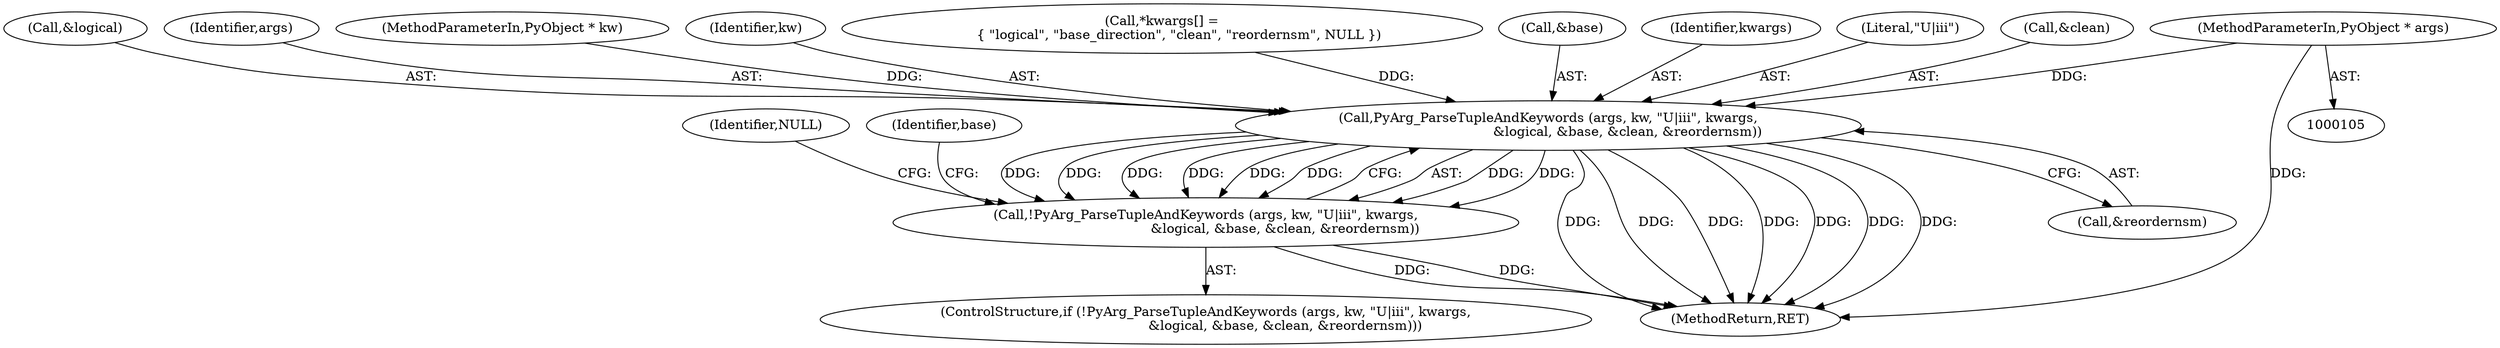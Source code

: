 digraph "0_pyfribidi_d2860c655357975e7b32d84e6b45e98f0dcecd7a_2@pointer" {
"1000107" [label="(MethodParameterIn,PyObject * args)"];
"1000131" [label="(Call,PyArg_ParseTupleAndKeywords (args, kw, \"U|iii\", kwargs,\n                                      &logical, &base, &clean, &reordernsm))"];
"1000130" [label="(Call,!PyArg_ParseTupleAndKeywords (args, kw, \"U|iii\", kwargs,\n                                      &logical, &base, &clean, &reordernsm))"];
"1000131" [label="(Call,PyArg_ParseTupleAndKeywords (args, kw, \"U|iii\", kwargs,\n                                      &logical, &base, &clean, &reordernsm))"];
"1000134" [label="(Literal,\"U|iii\")"];
"1000146" [label="(Identifier,NULL)"];
"1000140" [label="(Call,&clean)"];
"1000130" [label="(Call,!PyArg_ParseTupleAndKeywords (args, kw, \"U|iii\", kwargs,\n                                      &logical, &base, &clean, &reordernsm))"];
"1000142" [label="(Call,&reordernsm)"];
"1000107" [label="(MethodParameterIn,PyObject * args)"];
"1000136" [label="(Call,&logical)"];
"1000132" [label="(Identifier,args)"];
"1000108" [label="(MethodParameterIn,PyObject * kw)"];
"1000151" [label="(Identifier,base)"];
"1000133" [label="(Identifier,kw)"];
"1000127" [label="(Call,*kwargs[] =\n        { \"logical\", \"base_direction\", \"clean\", \"reordernsm\", NULL })"];
"1000129" [label="(ControlStructure,if (!PyArg_ParseTupleAndKeywords (args, kw, \"U|iii\", kwargs,\n                                      &logical, &base, &clean, &reordernsm)))"];
"1000172" [label="(MethodReturn,RET)"];
"1000138" [label="(Call,&base)"];
"1000135" [label="(Identifier,kwargs)"];
"1000107" -> "1000105"  [label="AST: "];
"1000107" -> "1000172"  [label="DDG: "];
"1000107" -> "1000131"  [label="DDG: "];
"1000131" -> "1000130"  [label="AST: "];
"1000131" -> "1000142"  [label="CFG: "];
"1000132" -> "1000131"  [label="AST: "];
"1000133" -> "1000131"  [label="AST: "];
"1000134" -> "1000131"  [label="AST: "];
"1000135" -> "1000131"  [label="AST: "];
"1000136" -> "1000131"  [label="AST: "];
"1000138" -> "1000131"  [label="AST: "];
"1000140" -> "1000131"  [label="AST: "];
"1000142" -> "1000131"  [label="AST: "];
"1000130" -> "1000131"  [label="CFG: "];
"1000131" -> "1000172"  [label="DDG: "];
"1000131" -> "1000172"  [label="DDG: "];
"1000131" -> "1000172"  [label="DDG: "];
"1000131" -> "1000172"  [label="DDG: "];
"1000131" -> "1000172"  [label="DDG: "];
"1000131" -> "1000172"  [label="DDG: "];
"1000131" -> "1000172"  [label="DDG: "];
"1000131" -> "1000130"  [label="DDG: "];
"1000131" -> "1000130"  [label="DDG: "];
"1000131" -> "1000130"  [label="DDG: "];
"1000131" -> "1000130"  [label="DDG: "];
"1000131" -> "1000130"  [label="DDG: "];
"1000131" -> "1000130"  [label="DDG: "];
"1000131" -> "1000130"  [label="DDG: "];
"1000131" -> "1000130"  [label="DDG: "];
"1000108" -> "1000131"  [label="DDG: "];
"1000127" -> "1000131"  [label="DDG: "];
"1000130" -> "1000129"  [label="AST: "];
"1000146" -> "1000130"  [label="CFG: "];
"1000151" -> "1000130"  [label="CFG: "];
"1000130" -> "1000172"  [label="DDG: "];
"1000130" -> "1000172"  [label="DDG: "];
}
